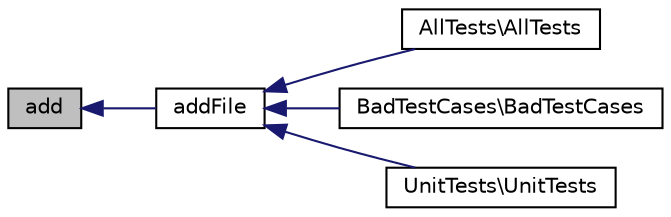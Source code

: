 digraph "add"
{
  edge [fontname="Helvetica",fontsize="10",labelfontname="Helvetica",labelfontsize="10"];
  node [fontname="Helvetica",fontsize="10",shape=record];
  rankdir="LR";
  Node1 [label="add",height=0.2,width=0.4,color="black", fillcolor="grey75", style="filled" fontcolor="black"];
  Node1 -> Node2 [dir="back",color="midnightblue",fontsize="10",style="solid",fontname="Helvetica"];
  Node2 [label="addFile",height=0.2,width=0.4,color="black", fillcolor="white", style="filled",URL="$class_test_suite.html#a03cce541ee080a4bf23ada6b323069d0"];
  Node2 -> Node3 [dir="back",color="midnightblue",fontsize="10",style="solid",fontname="Helvetica"];
  Node3 [label="AllTests\\AllTests",height=0.2,width=0.4,color="black", fillcolor="white", style="filled",URL="$class_all_tests.html#a9edbc8177dd0d4ab2318a2785eeb6953"];
  Node2 -> Node4 [dir="back",color="midnightblue",fontsize="10",style="solid",fontname="Helvetica"];
  Node4 [label="BadTestCases\\BadTestCases",height=0.2,width=0.4,color="black", fillcolor="white", style="filled",URL="$class_bad_test_cases.html#a4f39f8e454f489c041ab371c8a0c7393"];
  Node2 -> Node5 [dir="back",color="midnightblue",fontsize="10",style="solid",fontname="Helvetica"];
  Node5 [label="UnitTests\\UnitTests",height=0.2,width=0.4,color="black", fillcolor="white", style="filled",URL="$class_unit_tests.html#ac41ca4bf8b24a0874c94fe36679e31da"];
}
